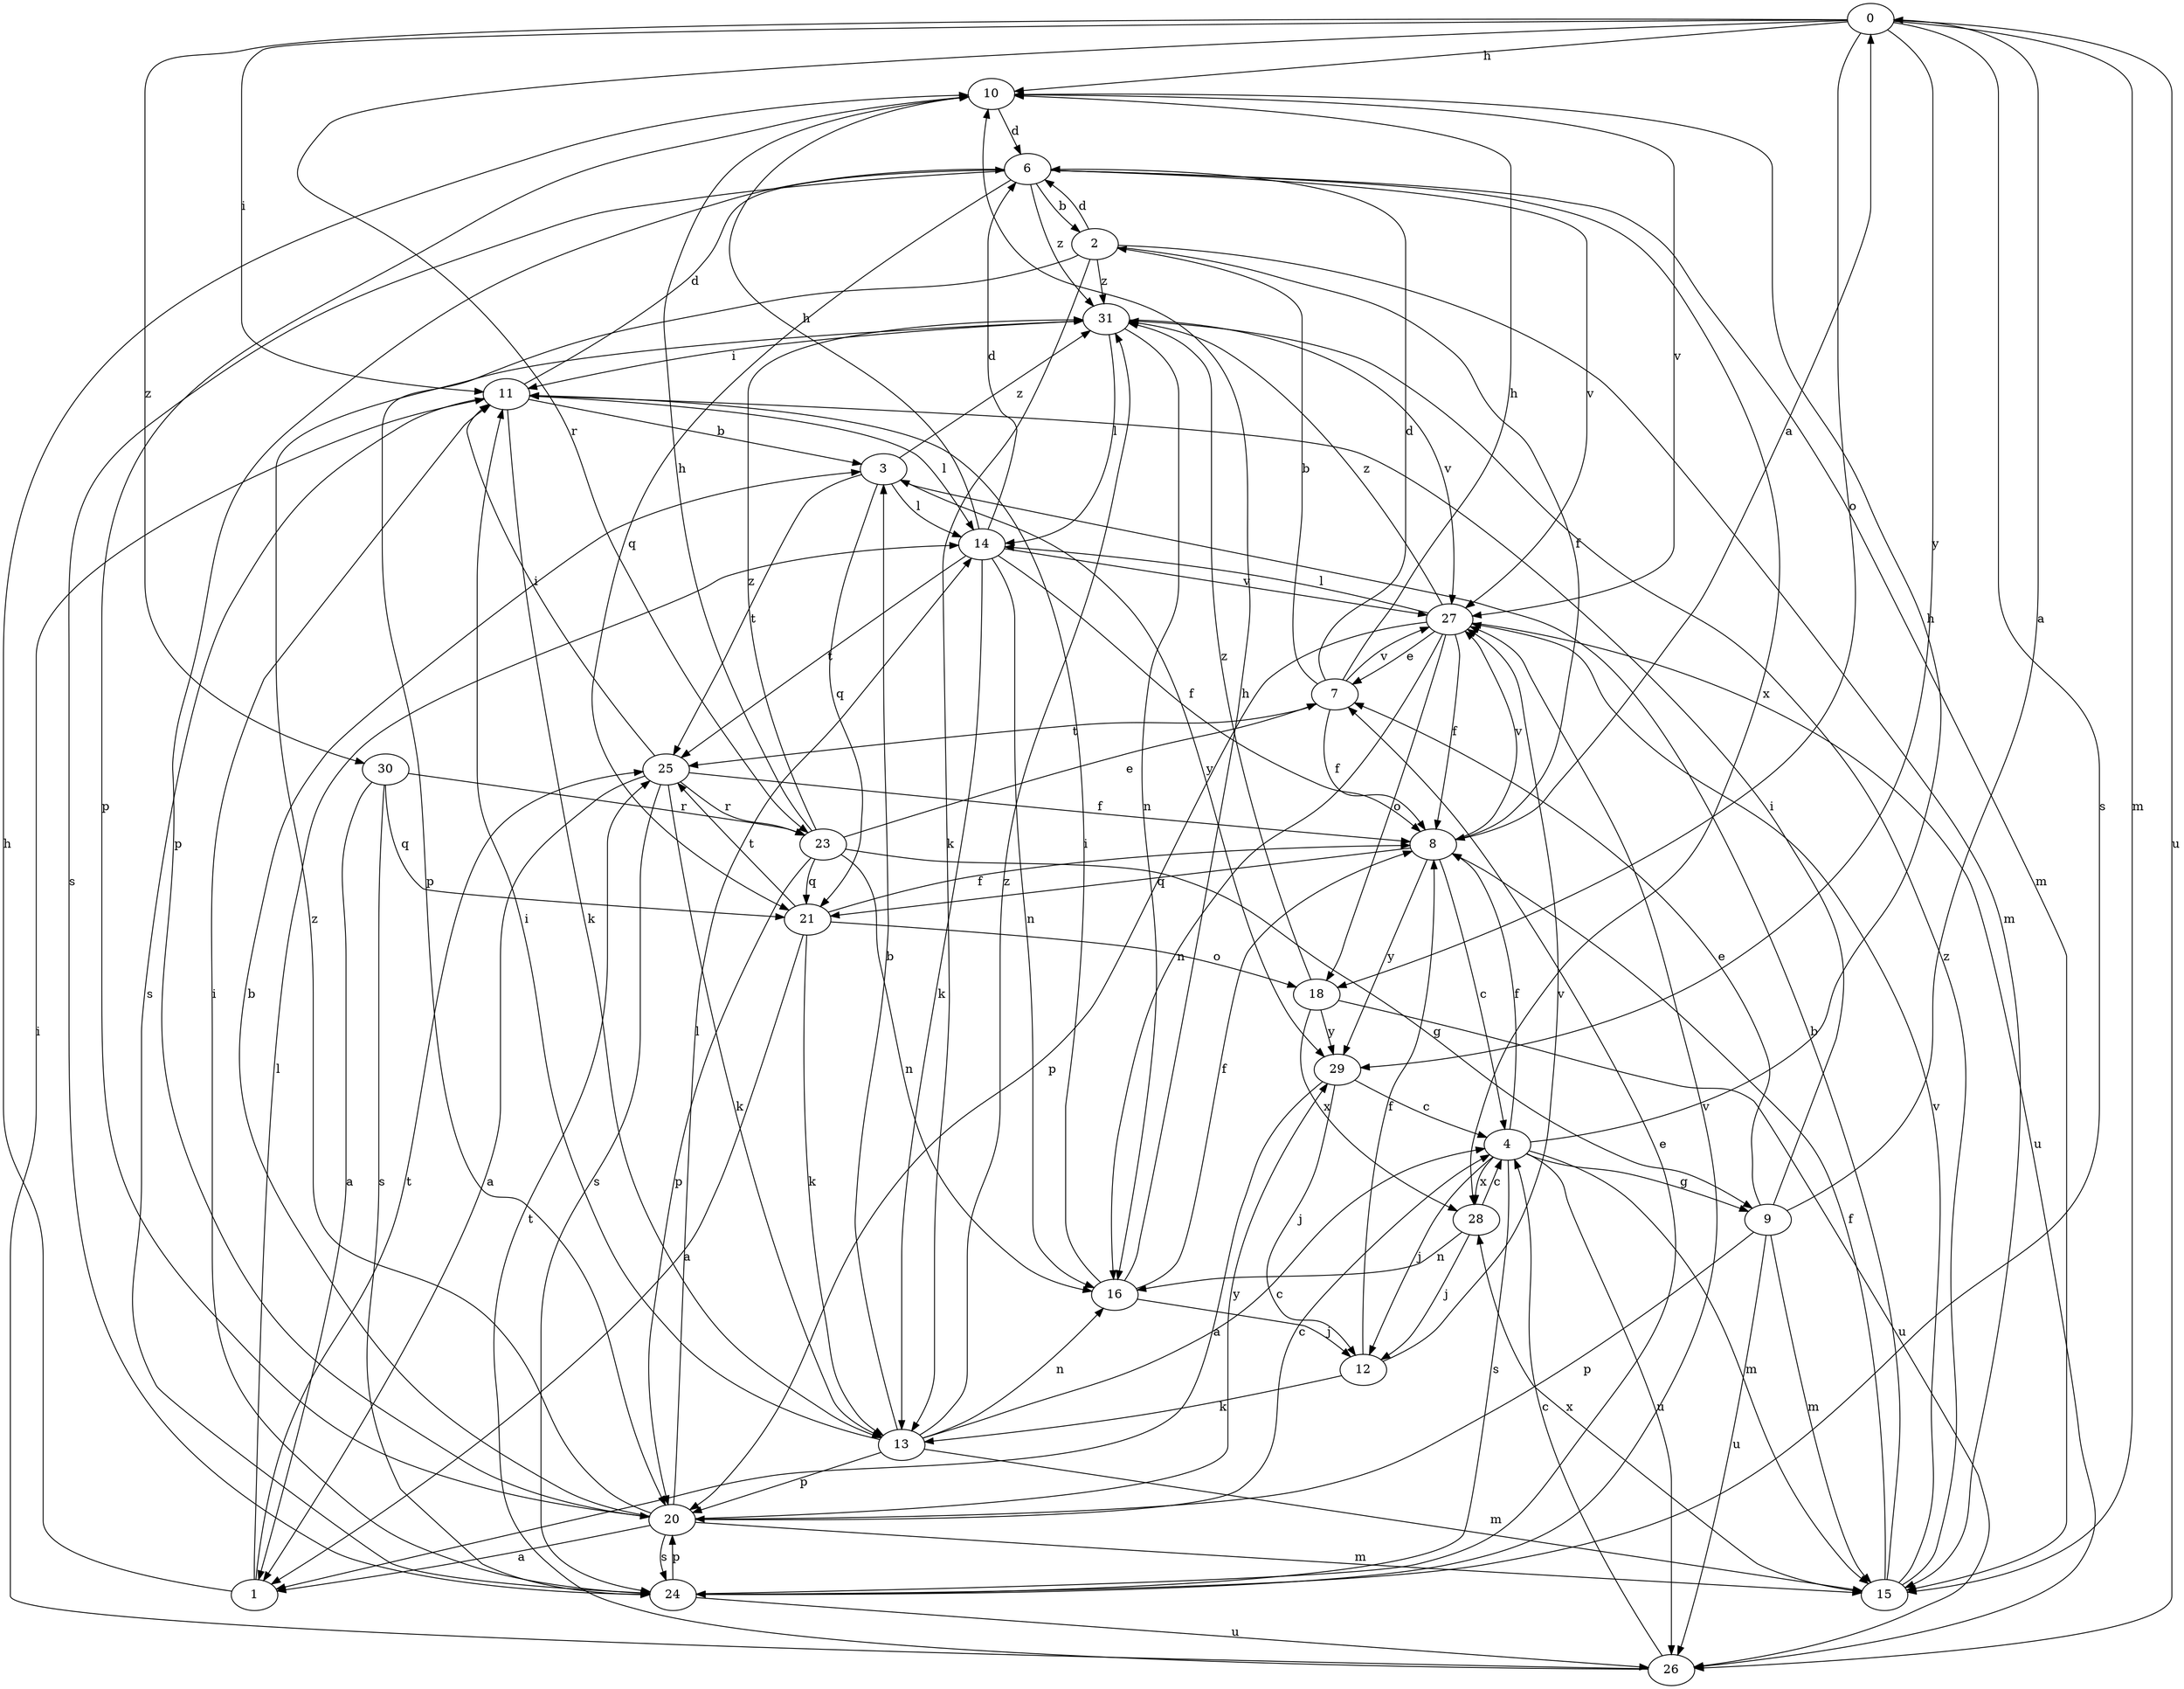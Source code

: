 strict digraph  {
0;
1;
2;
3;
4;
6;
7;
8;
9;
10;
11;
12;
13;
14;
15;
16;
18;
20;
21;
23;
24;
25;
26;
27;
28;
29;
30;
31;
0 -> 10  [label=h];
0 -> 11  [label=i];
0 -> 15  [label=m];
0 -> 18  [label=o];
0 -> 23  [label=r];
0 -> 24  [label=s];
0 -> 26  [label=u];
0 -> 29  [label=y];
0 -> 30  [label=z];
1 -> 10  [label=h];
1 -> 14  [label=l];
1 -> 25  [label=t];
2 -> 6  [label=d];
2 -> 8  [label=f];
2 -> 13  [label=k];
2 -> 15  [label=m];
2 -> 20  [label=p];
2 -> 31  [label=z];
3 -> 14  [label=l];
3 -> 21  [label=q];
3 -> 25  [label=t];
3 -> 29  [label=y];
3 -> 31  [label=z];
4 -> 8  [label=f];
4 -> 9  [label=g];
4 -> 10  [label=h];
4 -> 12  [label=j];
4 -> 15  [label=m];
4 -> 24  [label=s];
4 -> 26  [label=u];
4 -> 28  [label=x];
6 -> 2  [label=b];
6 -> 15  [label=m];
6 -> 20  [label=p];
6 -> 21  [label=q];
6 -> 24  [label=s];
6 -> 27  [label=v];
6 -> 28  [label=x];
6 -> 31  [label=z];
7 -> 2  [label=b];
7 -> 6  [label=d];
7 -> 8  [label=f];
7 -> 10  [label=h];
7 -> 25  [label=t];
7 -> 27  [label=v];
8 -> 0  [label=a];
8 -> 4  [label=c];
8 -> 21  [label=q];
8 -> 27  [label=v];
8 -> 29  [label=y];
9 -> 0  [label=a];
9 -> 7  [label=e];
9 -> 11  [label=i];
9 -> 15  [label=m];
9 -> 20  [label=p];
9 -> 26  [label=u];
10 -> 6  [label=d];
10 -> 20  [label=p];
10 -> 27  [label=v];
11 -> 3  [label=b];
11 -> 6  [label=d];
11 -> 13  [label=k];
11 -> 14  [label=l];
11 -> 24  [label=s];
12 -> 8  [label=f];
12 -> 13  [label=k];
12 -> 27  [label=v];
13 -> 3  [label=b];
13 -> 4  [label=c];
13 -> 11  [label=i];
13 -> 15  [label=m];
13 -> 16  [label=n];
13 -> 20  [label=p];
13 -> 31  [label=z];
14 -> 6  [label=d];
14 -> 8  [label=f];
14 -> 10  [label=h];
14 -> 13  [label=k];
14 -> 16  [label=n];
14 -> 25  [label=t];
14 -> 27  [label=v];
15 -> 3  [label=b];
15 -> 8  [label=f];
15 -> 27  [label=v];
15 -> 28  [label=x];
15 -> 31  [label=z];
16 -> 8  [label=f];
16 -> 10  [label=h];
16 -> 11  [label=i];
16 -> 12  [label=j];
18 -> 26  [label=u];
18 -> 28  [label=x];
18 -> 29  [label=y];
18 -> 31  [label=z];
20 -> 1  [label=a];
20 -> 3  [label=b];
20 -> 4  [label=c];
20 -> 14  [label=l];
20 -> 15  [label=m];
20 -> 24  [label=s];
20 -> 29  [label=y];
20 -> 31  [label=z];
21 -> 1  [label=a];
21 -> 8  [label=f];
21 -> 13  [label=k];
21 -> 18  [label=o];
21 -> 25  [label=t];
23 -> 7  [label=e];
23 -> 9  [label=g];
23 -> 10  [label=h];
23 -> 16  [label=n];
23 -> 20  [label=p];
23 -> 21  [label=q];
23 -> 31  [label=z];
24 -> 7  [label=e];
24 -> 11  [label=i];
24 -> 20  [label=p];
24 -> 26  [label=u];
24 -> 27  [label=v];
25 -> 1  [label=a];
25 -> 8  [label=f];
25 -> 11  [label=i];
25 -> 13  [label=k];
25 -> 23  [label=r];
25 -> 24  [label=s];
26 -> 4  [label=c];
26 -> 11  [label=i];
26 -> 25  [label=t];
27 -> 7  [label=e];
27 -> 8  [label=f];
27 -> 14  [label=l];
27 -> 16  [label=n];
27 -> 18  [label=o];
27 -> 20  [label=p];
27 -> 26  [label=u];
27 -> 31  [label=z];
28 -> 4  [label=c];
28 -> 12  [label=j];
28 -> 16  [label=n];
29 -> 1  [label=a];
29 -> 4  [label=c];
29 -> 12  [label=j];
30 -> 1  [label=a];
30 -> 21  [label=q];
30 -> 23  [label=r];
30 -> 24  [label=s];
31 -> 11  [label=i];
31 -> 14  [label=l];
31 -> 16  [label=n];
31 -> 27  [label=v];
}

